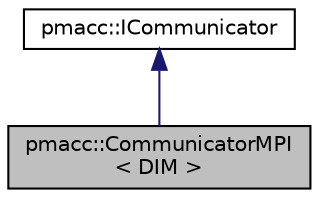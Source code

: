 digraph "pmacc::CommunicatorMPI&lt; DIM &gt;"
{
 // LATEX_PDF_SIZE
  edge [fontname="Helvetica",fontsize="10",labelfontname="Helvetica",labelfontsize="10"];
  node [fontname="Helvetica",fontsize="10",shape=record];
  Node1 [label="pmacc::CommunicatorMPI\l\< DIM \>",height=0.2,width=0.4,color="black", fillcolor="grey75", style="filled", fontcolor="black",tooltip=" "];
  Node2 -> Node1 [dir="back",color="midnightblue",fontsize="10",style="solid",fontname="Helvetica"];
  Node2 [label="pmacc::ICommunicator",height=0.2,width=0.4,color="black", fillcolor="white", style="filled",URL="$classpmacc_1_1_i_communicator.html",tooltip=" "];
}
